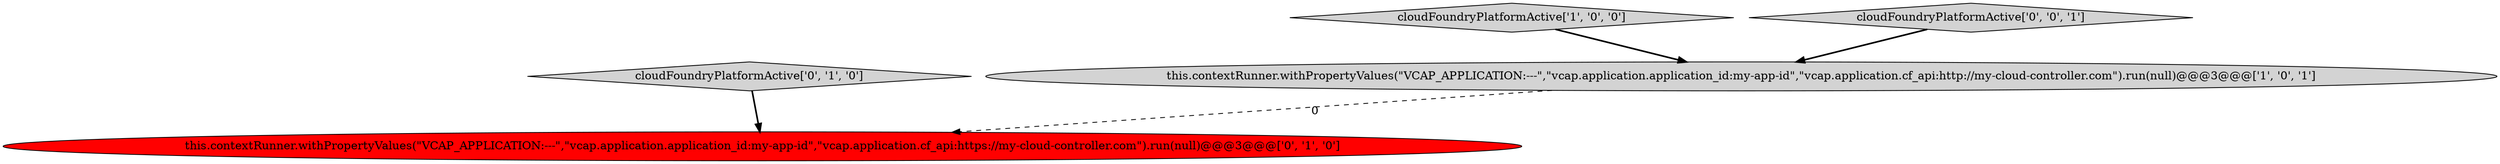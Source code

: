 digraph {
3 [style = filled, label = "cloudFoundryPlatformActive['0', '1', '0']", fillcolor = lightgray, shape = diamond image = "AAA0AAABBB2BBB"];
0 [style = filled, label = "this.contextRunner.withPropertyValues(\"VCAP_APPLICATION:---\",\"vcap.application.application_id:my-app-id\",\"vcap.application.cf_api:http://my-cloud-controller.com\").run(null)@@@3@@@['1', '0', '1']", fillcolor = lightgray, shape = ellipse image = "AAA0AAABBB1BBB"];
1 [style = filled, label = "cloudFoundryPlatformActive['1', '0', '0']", fillcolor = lightgray, shape = diamond image = "AAA0AAABBB1BBB"];
4 [style = filled, label = "cloudFoundryPlatformActive['0', '0', '1']", fillcolor = lightgray, shape = diamond image = "AAA0AAABBB3BBB"];
2 [style = filled, label = "this.contextRunner.withPropertyValues(\"VCAP_APPLICATION:---\",\"vcap.application.application_id:my-app-id\",\"vcap.application.cf_api:https://my-cloud-controller.com\").run(null)@@@3@@@['0', '1', '0']", fillcolor = red, shape = ellipse image = "AAA1AAABBB2BBB"];
0->2 [style = dashed, label="0"];
1->0 [style = bold, label=""];
4->0 [style = bold, label=""];
3->2 [style = bold, label=""];
}
